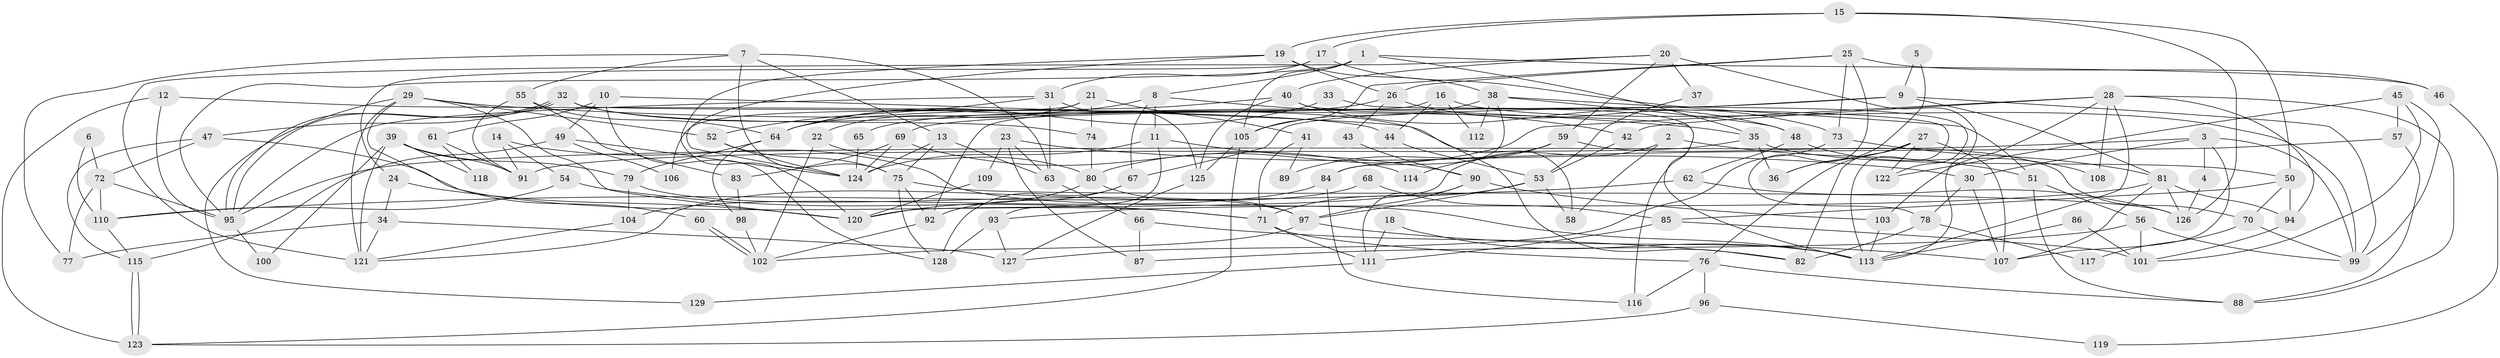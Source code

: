 // Generated by graph-tools (version 1.1) at 2025/51/03/09/25 04:51:00]
// undirected, 129 vertices, 258 edges
graph export_dot {
graph [start="1"]
  node [color=gray90,style=filled];
  1;
  2;
  3;
  4;
  5;
  6;
  7;
  8;
  9;
  10;
  11;
  12;
  13;
  14;
  15;
  16;
  17;
  18;
  19;
  20;
  21;
  22;
  23;
  24;
  25;
  26;
  27;
  28;
  29;
  30;
  31;
  32;
  33;
  34;
  35;
  36;
  37;
  38;
  39;
  40;
  41;
  42;
  43;
  44;
  45;
  46;
  47;
  48;
  49;
  50;
  51;
  52;
  53;
  54;
  55;
  56;
  57;
  58;
  59;
  60;
  61;
  62;
  63;
  64;
  65;
  66;
  67;
  68;
  69;
  70;
  71;
  72;
  73;
  74;
  75;
  76;
  77;
  78;
  79;
  80;
  81;
  82;
  83;
  84;
  85;
  86;
  87;
  88;
  89;
  90;
  91;
  92;
  93;
  94;
  95;
  96;
  97;
  98;
  99;
  100;
  101;
  102;
  103;
  104;
  105;
  106;
  107;
  108;
  109;
  110;
  111;
  112;
  113;
  114;
  115;
  116;
  117;
  118;
  119;
  120;
  121;
  122;
  123;
  124;
  125;
  126;
  127;
  128;
  129;
  1 -- 105;
  1 -- 35;
  1 -- 8;
  1 -- 46;
  1 -- 95;
  2 -- 58;
  2 -- 120;
  2 -- 51;
  3 -- 30;
  3 -- 95;
  3 -- 4;
  3 -- 99;
  3 -- 107;
  4 -- 126;
  5 -- 9;
  5 -- 36;
  6 -- 110;
  6 -- 72;
  7 -- 55;
  7 -- 63;
  7 -- 13;
  7 -- 75;
  7 -- 77;
  8 -- 11;
  8 -- 42;
  8 -- 64;
  8 -- 67;
  9 -- 81;
  9 -- 67;
  9 -- 69;
  9 -- 99;
  10 -- 128;
  10 -- 49;
  10 -- 61;
  10 -- 82;
  11 -- 124;
  11 -- 90;
  11 -- 93;
  12 -- 123;
  12 -- 95;
  12 -- 44;
  13 -- 75;
  13 -- 63;
  13 -- 124;
  14 -- 91;
  14 -- 113;
  14 -- 54;
  15 -- 126;
  15 -- 17;
  15 -- 19;
  15 -- 50;
  16 -- 92;
  16 -- 99;
  16 -- 44;
  16 -- 112;
  17 -- 122;
  17 -- 31;
  17 -- 24;
  18 -- 111;
  18 -- 113;
  19 -- 124;
  19 -- 26;
  19 -- 38;
  19 -- 120;
  20 -- 121;
  20 -- 40;
  20 -- 37;
  20 -- 59;
  20 -- 113;
  21 -- 22;
  21 -- 74;
  21 -- 41;
  21 -- 106;
  22 -- 102;
  22 -- 80;
  23 -- 30;
  23 -- 87;
  23 -- 63;
  23 -- 109;
  24 -- 120;
  24 -- 34;
  25 -- 73;
  25 -- 26;
  25 -- 46;
  25 -- 78;
  25 -- 105;
  26 -- 73;
  26 -- 43;
  26 -- 65;
  27 -- 107;
  27 -- 76;
  27 -- 36;
  27 -- 82;
  27 -- 122;
  28 -- 80;
  28 -- 113;
  28 -- 42;
  28 -- 88;
  28 -- 94;
  28 -- 103;
  28 -- 108;
  29 -- 121;
  29 -- 52;
  29 -- 35;
  29 -- 60;
  29 -- 120;
  29 -- 129;
  30 -- 78;
  30 -- 107;
  31 -- 63;
  31 -- 95;
  31 -- 52;
  31 -- 125;
  32 -- 95;
  32 -- 95;
  32 -- 47;
  32 -- 58;
  32 -- 74;
  32 -- 113;
  33 -- 113;
  33 -- 64;
  34 -- 77;
  34 -- 121;
  34 -- 127;
  35 -- 50;
  35 -- 36;
  35 -- 91;
  37 -- 53;
  38 -- 51;
  38 -- 48;
  38 -- 84;
  38 -- 105;
  38 -- 112;
  39 -- 79;
  39 -- 121;
  39 -- 91;
  39 -- 100;
  39 -- 118;
  40 -- 125;
  40 -- 64;
  40 -- 48;
  40 -- 116;
  41 -- 71;
  41 -- 89;
  42 -- 53;
  43 -- 90;
  44 -- 53;
  45 -- 99;
  45 -- 101;
  45 -- 57;
  45 -- 122;
  46 -- 119;
  47 -- 72;
  47 -- 71;
  47 -- 115;
  48 -- 62;
  48 -- 108;
  49 -- 124;
  49 -- 115;
  49 -- 106;
  50 -- 85;
  50 -- 70;
  50 -- 94;
  51 -- 88;
  51 -- 56;
  52 -- 75;
  52 -- 124;
  53 -- 58;
  53 -- 71;
  53 -- 97;
  54 -- 110;
  54 -- 71;
  55 -- 64;
  55 -- 91;
  55 -- 83;
  56 -- 99;
  56 -- 87;
  56 -- 101;
  57 -- 88;
  57 -- 84;
  59 -- 70;
  59 -- 89;
  59 -- 114;
  60 -- 102;
  60 -- 102;
  61 -- 91;
  61 -- 118;
  62 -- 126;
  62 -- 110;
  63 -- 66;
  64 -- 98;
  64 -- 79;
  65 -- 124;
  66 -- 82;
  66 -- 87;
  67 -- 128;
  67 -- 92;
  68 -- 121;
  68 -- 85;
  69 -- 124;
  69 -- 83;
  69 -- 114;
  70 -- 99;
  70 -- 117;
  71 -- 76;
  71 -- 111;
  72 -- 95;
  72 -- 110;
  72 -- 77;
  73 -- 127;
  73 -- 81;
  74 -- 80;
  75 -- 92;
  75 -- 126;
  75 -- 128;
  76 -- 116;
  76 -- 88;
  76 -- 96;
  78 -- 82;
  78 -- 117;
  79 -- 97;
  79 -- 104;
  80 -- 120;
  80 -- 97;
  81 -- 93;
  81 -- 94;
  81 -- 107;
  81 -- 126;
  83 -- 98;
  84 -- 104;
  84 -- 116;
  85 -- 111;
  85 -- 101;
  86 -- 113;
  86 -- 101;
  90 -- 97;
  90 -- 103;
  90 -- 111;
  92 -- 102;
  93 -- 127;
  93 -- 128;
  94 -- 101;
  95 -- 100;
  96 -- 123;
  96 -- 119;
  97 -- 107;
  97 -- 102;
  98 -- 102;
  103 -- 113;
  104 -- 121;
  105 -- 123;
  105 -- 125;
  109 -- 120;
  110 -- 115;
  111 -- 129;
  115 -- 123;
  115 -- 123;
  125 -- 127;
}
